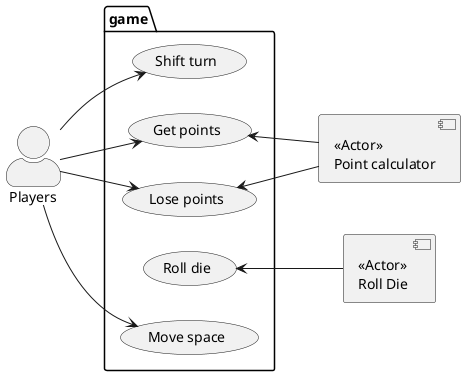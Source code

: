 @startuml
skinparam actorStyle awesome

package game {
(Roll die)
(Move space)
(Shift turn)
(Get points)
(Lose points)
}
left to right direction
Players --> (Move space)
Players -> (Shift turn)
Players -> (Get points)
Players -> (Lose points)


(Get points) <-- [<<Actor>> \nPoint calculator]
[<<Actor>> \nPoint calculator] --> (Lose points)
(Roll die) <-- [<<Actor>> \nRoll Die]
@enduml